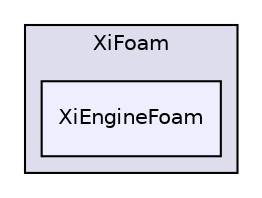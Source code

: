 digraph "applications/solvers/combustion/XiFoam/XiEngineFoam" {
  bgcolor=transparent;
  compound=true
  node [ fontsize="10", fontname="Helvetica"];
  edge [ labelfontsize="10", labelfontname="Helvetica"];
  subgraph clusterdir_7b7ff6f9c8b758fe57960f4103fac593 {
    graph [ bgcolor="#ddddee", pencolor="black", label="XiFoam" fontname="Helvetica", fontsize="10", URL="dir_7b7ff6f9c8b758fe57960f4103fac593.html"]
  dir_d154f14660bf5954388fe6fe2842d3c0 [shape=box, label="XiEngineFoam", style="filled", fillcolor="#eeeeff", pencolor="black", URL="dir_d154f14660bf5954388fe6fe2842d3c0.html"];
  }
}
